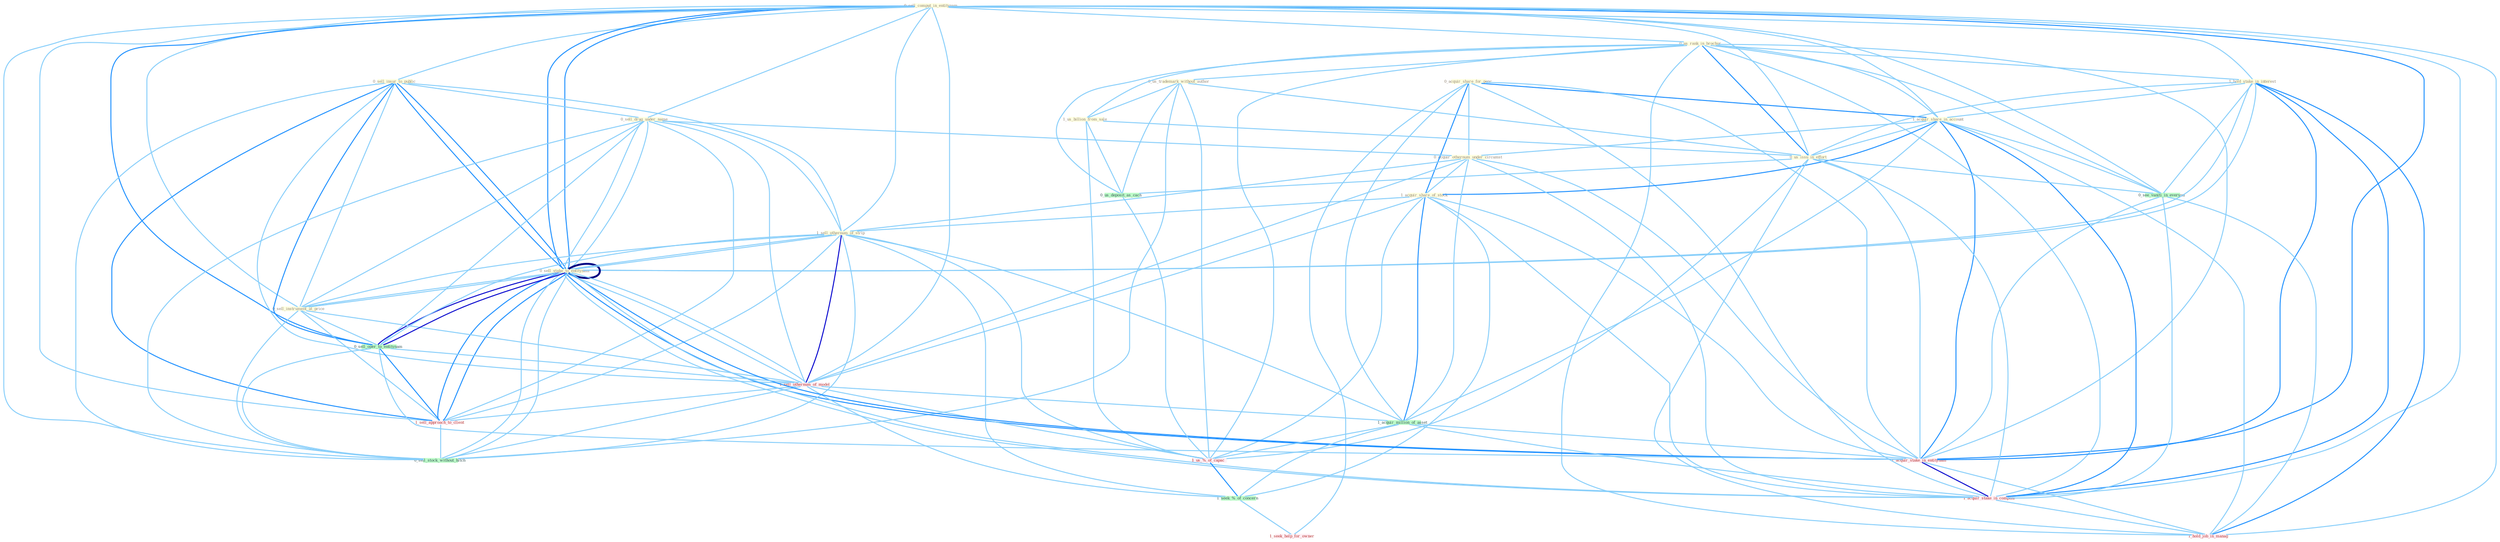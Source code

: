 Graph G{ 
    node
    [shape=polygon,style=filled,width=.5,height=.06,color="#BDFCC9",fixedsize=true,fontsize=4,
    fontcolor="#2f4f4f"];
    {node
    [color="#ffffe0", fontcolor="#8b7d6b"] "0_sell_comput_in_entitynam " "0_sell_insur_to_public " "0_us_rank_in_brochur " "0_acquir_share_for_penc " "1_hold_stake_in_interest " "0_us_trademark_without_author " "0_sell_drug_under_name " "1_acquir_share_in_account " "0_acquir_othernum_under_circumst " "1_us_billion_from_sale " "0_us_issu_in_effort " "1_acquir_share_of_stock " "0_sell_stake_to_entitynam " "1_sell_othernum_of_strip " "0_sell_instrument_at_price "}
{node [color="#fff0f5", fontcolor="#b22222"] "1_sell_othernum_of_model " "1_acquir_stake_in_entitynam " "1_acquir_stake_in_compani " "1_us_%_of_capac " "1_sell_approach_to_client " "1_hold_job_in_manag " "1_seek_help_for_owner "}
edge [color="#B0E2FF"];

	"0_sell_comput_in_entitynam " -- "0_sell_insur_to_public " [w="1", color="#87cefa" ];
	"0_sell_comput_in_entitynam " -- "0_us_rank_in_brochur " [w="1", color="#87cefa" ];
	"0_sell_comput_in_entitynam " -- "1_hold_stake_in_interest " [w="1", color="#87cefa" ];
	"0_sell_comput_in_entitynam " -- "0_sell_drug_under_name " [w="1", color="#87cefa" ];
	"0_sell_comput_in_entitynam " -- "1_acquir_share_in_account " [w="1", color="#87cefa" ];
	"0_sell_comput_in_entitynam " -- "0_us_issu_in_effort " [w="1", color="#87cefa" ];
	"0_sell_comput_in_entitynam " -- "0_sell_stake_to_entitynam " [w="2", color="#1e90ff" , len=0.8];
	"0_sell_comput_in_entitynam " -- "1_sell_othernum_of_strip " [w="1", color="#87cefa" ];
	"0_sell_comput_in_entitynam " -- "0_sell_instrument_at_price " [w="1", color="#87cefa" ];
	"0_sell_comput_in_entitynam " -- "0_sell_oper_to_entitynam " [w="2", color="#1e90ff" , len=0.8];
	"0_sell_comput_in_entitynam " -- "1_sell_othernum_of_model " [w="1", color="#87cefa" ];
	"0_sell_comput_in_entitynam " -- "0_see_vaniti_in_everyon " [w="1", color="#87cefa" ];
	"0_sell_comput_in_entitynam " -- "1_acquir_stake_in_entitynam " [w="2", color="#1e90ff" , len=0.8];
	"0_sell_comput_in_entitynam " -- "1_acquir_stake_in_compani " [w="1", color="#87cefa" ];
	"0_sell_comput_in_entitynam " -- "0_sell_stake_to_entitynam " [w="2", color="#1e90ff" , len=0.8];
	"0_sell_comput_in_entitynam " -- "1_sell_approach_to_client " [w="1", color="#87cefa" ];
	"0_sell_comput_in_entitynam " -- "1_hold_job_in_manag " [w="1", color="#87cefa" ];
	"0_sell_comput_in_entitynam " -- "0_sell_stock_without_hitch " [w="1", color="#87cefa" ];
	"0_sell_insur_to_public " -- "0_sell_drug_under_name " [w="1", color="#87cefa" ];
	"0_sell_insur_to_public " -- "0_sell_stake_to_entitynam " [w="2", color="#1e90ff" , len=0.8];
	"0_sell_insur_to_public " -- "1_sell_othernum_of_strip " [w="1", color="#87cefa" ];
	"0_sell_insur_to_public " -- "0_sell_instrument_at_price " [w="1", color="#87cefa" ];
	"0_sell_insur_to_public " -- "0_sell_oper_to_entitynam " [w="2", color="#1e90ff" , len=0.8];
	"0_sell_insur_to_public " -- "1_sell_othernum_of_model " [w="1", color="#87cefa" ];
	"0_sell_insur_to_public " -- "0_sell_stake_to_entitynam " [w="2", color="#1e90ff" , len=0.8];
	"0_sell_insur_to_public " -- "1_sell_approach_to_client " [w="2", color="#1e90ff" , len=0.8];
	"0_sell_insur_to_public " -- "0_sell_stock_without_hitch " [w="1", color="#87cefa" ];
	"0_us_rank_in_brochur " -- "1_hold_stake_in_interest " [w="1", color="#87cefa" ];
	"0_us_rank_in_brochur " -- "0_us_trademark_without_author " [w="1", color="#87cefa" ];
	"0_us_rank_in_brochur " -- "1_acquir_share_in_account " [w="1", color="#87cefa" ];
	"0_us_rank_in_brochur " -- "1_us_billion_from_sale " [w="1", color="#87cefa" ];
	"0_us_rank_in_brochur " -- "0_us_issu_in_effort " [w="2", color="#1e90ff" , len=0.8];
	"0_us_rank_in_brochur " -- "0_see_vaniti_in_everyon " [w="1", color="#87cefa" ];
	"0_us_rank_in_brochur " -- "0_us_deposit_as_cach " [w="1", color="#87cefa" ];
	"0_us_rank_in_brochur " -- "1_acquir_stake_in_entitynam " [w="1", color="#87cefa" ];
	"0_us_rank_in_brochur " -- "1_acquir_stake_in_compani " [w="1", color="#87cefa" ];
	"0_us_rank_in_brochur " -- "1_us_%_of_capac " [w="1", color="#87cefa" ];
	"0_us_rank_in_brochur " -- "1_hold_job_in_manag " [w="1", color="#87cefa" ];
	"0_acquir_share_for_penc " -- "1_acquir_share_in_account " [w="2", color="#1e90ff" , len=0.8];
	"0_acquir_share_for_penc " -- "0_acquir_othernum_under_circumst " [w="1", color="#87cefa" ];
	"0_acquir_share_for_penc " -- "1_acquir_share_of_stock " [w="2", color="#1e90ff" , len=0.8];
	"0_acquir_share_for_penc " -- "1_acquir_million_of_asset " [w="1", color="#87cefa" ];
	"0_acquir_share_for_penc " -- "1_acquir_stake_in_entitynam " [w="1", color="#87cefa" ];
	"0_acquir_share_for_penc " -- "1_acquir_stake_in_compani " [w="1", color="#87cefa" ];
	"0_acquir_share_for_penc " -- "1_seek_help_for_owner " [w="1", color="#87cefa" ];
	"1_hold_stake_in_interest " -- "1_acquir_share_in_account " [w="1", color="#87cefa" ];
	"1_hold_stake_in_interest " -- "0_us_issu_in_effort " [w="1", color="#87cefa" ];
	"1_hold_stake_in_interest " -- "0_sell_stake_to_entitynam " [w="1", color="#87cefa" ];
	"1_hold_stake_in_interest " -- "0_see_vaniti_in_everyon " [w="1", color="#87cefa" ];
	"1_hold_stake_in_interest " -- "1_acquir_stake_in_entitynam " [w="2", color="#1e90ff" , len=0.8];
	"1_hold_stake_in_interest " -- "1_acquir_stake_in_compani " [w="2", color="#1e90ff" , len=0.8];
	"1_hold_stake_in_interest " -- "0_sell_stake_to_entitynam " [w="1", color="#87cefa" ];
	"1_hold_stake_in_interest " -- "1_hold_job_in_manag " [w="2", color="#1e90ff" , len=0.8];
	"0_us_trademark_without_author " -- "1_us_billion_from_sale " [w="1", color="#87cefa" ];
	"0_us_trademark_without_author " -- "0_us_issu_in_effort " [w="1", color="#87cefa" ];
	"0_us_trademark_without_author " -- "0_us_deposit_as_cach " [w="1", color="#87cefa" ];
	"0_us_trademark_without_author " -- "1_us_%_of_capac " [w="1", color="#87cefa" ];
	"0_us_trademark_without_author " -- "0_sell_stock_without_hitch " [w="1", color="#87cefa" ];
	"0_sell_drug_under_name " -- "0_acquir_othernum_under_circumst " [w="1", color="#87cefa" ];
	"0_sell_drug_under_name " -- "0_sell_stake_to_entitynam " [w="1", color="#87cefa" ];
	"0_sell_drug_under_name " -- "1_sell_othernum_of_strip " [w="1", color="#87cefa" ];
	"0_sell_drug_under_name " -- "0_sell_instrument_at_price " [w="1", color="#87cefa" ];
	"0_sell_drug_under_name " -- "0_sell_oper_to_entitynam " [w="1", color="#87cefa" ];
	"0_sell_drug_under_name " -- "1_sell_othernum_of_model " [w="1", color="#87cefa" ];
	"0_sell_drug_under_name " -- "0_sell_stake_to_entitynam " [w="1", color="#87cefa" ];
	"0_sell_drug_under_name " -- "1_sell_approach_to_client " [w="1", color="#87cefa" ];
	"0_sell_drug_under_name " -- "0_sell_stock_without_hitch " [w="1", color="#87cefa" ];
	"1_acquir_share_in_account " -- "0_acquir_othernum_under_circumst " [w="1", color="#87cefa" ];
	"1_acquir_share_in_account " -- "0_us_issu_in_effort " [w="1", color="#87cefa" ];
	"1_acquir_share_in_account " -- "1_acquir_share_of_stock " [w="2", color="#1e90ff" , len=0.8];
	"1_acquir_share_in_account " -- "0_see_vaniti_in_everyon " [w="1", color="#87cefa" ];
	"1_acquir_share_in_account " -- "1_acquir_million_of_asset " [w="1", color="#87cefa" ];
	"1_acquir_share_in_account " -- "1_acquir_stake_in_entitynam " [w="2", color="#1e90ff" , len=0.8];
	"1_acquir_share_in_account " -- "1_acquir_stake_in_compani " [w="2", color="#1e90ff" , len=0.8];
	"1_acquir_share_in_account " -- "1_hold_job_in_manag " [w="1", color="#87cefa" ];
	"0_acquir_othernum_under_circumst " -- "1_acquir_share_of_stock " [w="1", color="#87cefa" ];
	"0_acquir_othernum_under_circumst " -- "1_sell_othernum_of_strip " [w="1", color="#87cefa" ];
	"0_acquir_othernum_under_circumst " -- "1_sell_othernum_of_model " [w="1", color="#87cefa" ];
	"0_acquir_othernum_under_circumst " -- "1_acquir_million_of_asset " [w="1", color="#87cefa" ];
	"0_acquir_othernum_under_circumst " -- "1_acquir_stake_in_entitynam " [w="1", color="#87cefa" ];
	"0_acquir_othernum_under_circumst " -- "1_acquir_stake_in_compani " [w="1", color="#87cefa" ];
	"1_us_billion_from_sale " -- "0_us_issu_in_effort " [w="1", color="#87cefa" ];
	"1_us_billion_from_sale " -- "0_us_deposit_as_cach " [w="1", color="#87cefa" ];
	"1_us_billion_from_sale " -- "1_us_%_of_capac " [w="1", color="#87cefa" ];
	"0_us_issu_in_effort " -- "0_see_vaniti_in_everyon " [w="1", color="#87cefa" ];
	"0_us_issu_in_effort " -- "0_us_deposit_as_cach " [w="1", color="#87cefa" ];
	"0_us_issu_in_effort " -- "1_acquir_stake_in_entitynam " [w="1", color="#87cefa" ];
	"0_us_issu_in_effort " -- "1_acquir_stake_in_compani " [w="1", color="#87cefa" ];
	"0_us_issu_in_effort " -- "1_us_%_of_capac " [w="1", color="#87cefa" ];
	"0_us_issu_in_effort " -- "1_hold_job_in_manag " [w="1", color="#87cefa" ];
	"1_acquir_share_of_stock " -- "1_sell_othernum_of_strip " [w="1", color="#87cefa" ];
	"1_acquir_share_of_stock " -- "1_sell_othernum_of_model " [w="1", color="#87cefa" ];
	"1_acquir_share_of_stock " -- "1_acquir_million_of_asset " [w="2", color="#1e90ff" , len=0.8];
	"1_acquir_share_of_stock " -- "1_acquir_stake_in_entitynam " [w="1", color="#87cefa" ];
	"1_acquir_share_of_stock " -- "1_acquir_stake_in_compani " [w="1", color="#87cefa" ];
	"1_acquir_share_of_stock " -- "1_us_%_of_capac " [w="1", color="#87cefa" ];
	"1_acquir_share_of_stock " -- "1_seek_%_of_concern " [w="1", color="#87cefa" ];
	"0_sell_stake_to_entitynam " -- "1_sell_othernum_of_strip " [w="1", color="#87cefa" ];
	"0_sell_stake_to_entitynam " -- "0_sell_instrument_at_price " [w="1", color="#87cefa" ];
	"0_sell_stake_to_entitynam " -- "0_sell_oper_to_entitynam " [w="3", color="#0000cd" , len=0.6];
	"0_sell_stake_to_entitynam " -- "1_sell_othernum_of_model " [w="1", color="#87cefa" ];
	"0_sell_stake_to_entitynam " -- "1_acquir_stake_in_entitynam " [w="2", color="#1e90ff" , len=0.8];
	"0_sell_stake_to_entitynam " -- "1_acquir_stake_in_compani " [w="1", color="#87cefa" ];
	"0_sell_stake_to_entitynam " -- "0_sell_stake_to_entitynam " [w="4", style=bold, color="#000080", len=0.4];
	"0_sell_stake_to_entitynam " -- "1_sell_approach_to_client " [w="2", color="#1e90ff" , len=0.8];
	"0_sell_stake_to_entitynam " -- "0_sell_stock_without_hitch " [w="1", color="#87cefa" ];
	"1_sell_othernum_of_strip " -- "0_sell_instrument_at_price " [w="1", color="#87cefa" ];
	"1_sell_othernum_of_strip " -- "0_sell_oper_to_entitynam " [w="1", color="#87cefa" ];
	"1_sell_othernum_of_strip " -- "1_sell_othernum_of_model " [w="3", color="#0000cd" , len=0.6];
	"1_sell_othernum_of_strip " -- "1_acquir_million_of_asset " [w="1", color="#87cefa" ];
	"1_sell_othernum_of_strip " -- "0_sell_stake_to_entitynam " [w="1", color="#87cefa" ];
	"1_sell_othernum_of_strip " -- "1_us_%_of_capac " [w="1", color="#87cefa" ];
	"1_sell_othernum_of_strip " -- "1_sell_approach_to_client " [w="1", color="#87cefa" ];
	"1_sell_othernum_of_strip " -- "0_sell_stock_without_hitch " [w="1", color="#87cefa" ];
	"1_sell_othernum_of_strip " -- "1_seek_%_of_concern " [w="1", color="#87cefa" ];
	"0_sell_instrument_at_price " -- "0_sell_oper_to_entitynam " [w="1", color="#87cefa" ];
	"0_sell_instrument_at_price " -- "1_sell_othernum_of_model " [w="1", color="#87cefa" ];
	"0_sell_instrument_at_price " -- "0_sell_stake_to_entitynam " [w="1", color="#87cefa" ];
	"0_sell_instrument_at_price " -- "1_sell_approach_to_client " [w="1", color="#87cefa" ];
	"0_sell_instrument_at_price " -- "0_sell_stock_without_hitch " [w="1", color="#87cefa" ];
	"0_sell_oper_to_entitynam " -- "1_sell_othernum_of_model " [w="1", color="#87cefa" ];
	"0_sell_oper_to_entitynam " -- "1_acquir_stake_in_entitynam " [w="1", color="#87cefa" ];
	"0_sell_oper_to_entitynam " -- "0_sell_stake_to_entitynam " [w="3", color="#0000cd" , len=0.6];
	"0_sell_oper_to_entitynam " -- "1_sell_approach_to_client " [w="2", color="#1e90ff" , len=0.8];
	"0_sell_oper_to_entitynam " -- "0_sell_stock_without_hitch " [w="1", color="#87cefa" ];
	"1_sell_othernum_of_model " -- "1_acquir_million_of_asset " [w="1", color="#87cefa" ];
	"1_sell_othernum_of_model " -- "0_sell_stake_to_entitynam " [w="1", color="#87cefa" ];
	"1_sell_othernum_of_model " -- "1_us_%_of_capac " [w="1", color="#87cefa" ];
	"1_sell_othernum_of_model " -- "1_sell_approach_to_client " [w="1", color="#87cefa" ];
	"1_sell_othernum_of_model " -- "0_sell_stock_without_hitch " [w="1", color="#87cefa" ];
	"1_sell_othernum_of_model " -- "1_seek_%_of_concern " [w="1", color="#87cefa" ];
	"0_see_vaniti_in_everyon " -- "1_acquir_stake_in_entitynam " [w="1", color="#87cefa" ];
	"0_see_vaniti_in_everyon " -- "1_acquir_stake_in_compani " [w="1", color="#87cefa" ];
	"0_see_vaniti_in_everyon " -- "1_hold_job_in_manag " [w="1", color="#87cefa" ];
	"1_acquir_million_of_asset " -- "1_acquir_stake_in_entitynam " [w="1", color="#87cefa" ];
	"1_acquir_million_of_asset " -- "1_acquir_stake_in_compani " [w="1", color="#87cefa" ];
	"1_acquir_million_of_asset " -- "1_us_%_of_capac " [w="1", color="#87cefa" ];
	"1_acquir_million_of_asset " -- "1_seek_%_of_concern " [w="1", color="#87cefa" ];
	"0_us_deposit_as_cach " -- "1_us_%_of_capac " [w="1", color="#87cefa" ];
	"1_acquir_stake_in_entitynam " -- "1_acquir_stake_in_compani " [w="3", color="#0000cd" , len=0.6];
	"1_acquir_stake_in_entitynam " -- "0_sell_stake_to_entitynam " [w="2", color="#1e90ff" , len=0.8];
	"1_acquir_stake_in_entitynam " -- "1_hold_job_in_manag " [w="1", color="#87cefa" ];
	"1_acquir_stake_in_compani " -- "0_sell_stake_to_entitynam " [w="1", color="#87cefa" ];
	"1_acquir_stake_in_compani " -- "1_hold_job_in_manag " [w="1", color="#87cefa" ];
	"0_sell_stake_to_entitynam " -- "1_sell_approach_to_client " [w="2", color="#1e90ff" , len=0.8];
	"0_sell_stake_to_entitynam " -- "0_sell_stock_without_hitch " [w="1", color="#87cefa" ];
	"1_us_%_of_capac " -- "1_seek_%_of_concern " [w="2", color="#1e90ff" , len=0.8];
	"1_sell_approach_to_client " -- "0_sell_stock_without_hitch " [w="1", color="#87cefa" ];
	"1_seek_%_of_concern " -- "1_seek_help_for_owner " [w="1", color="#87cefa" ];
}